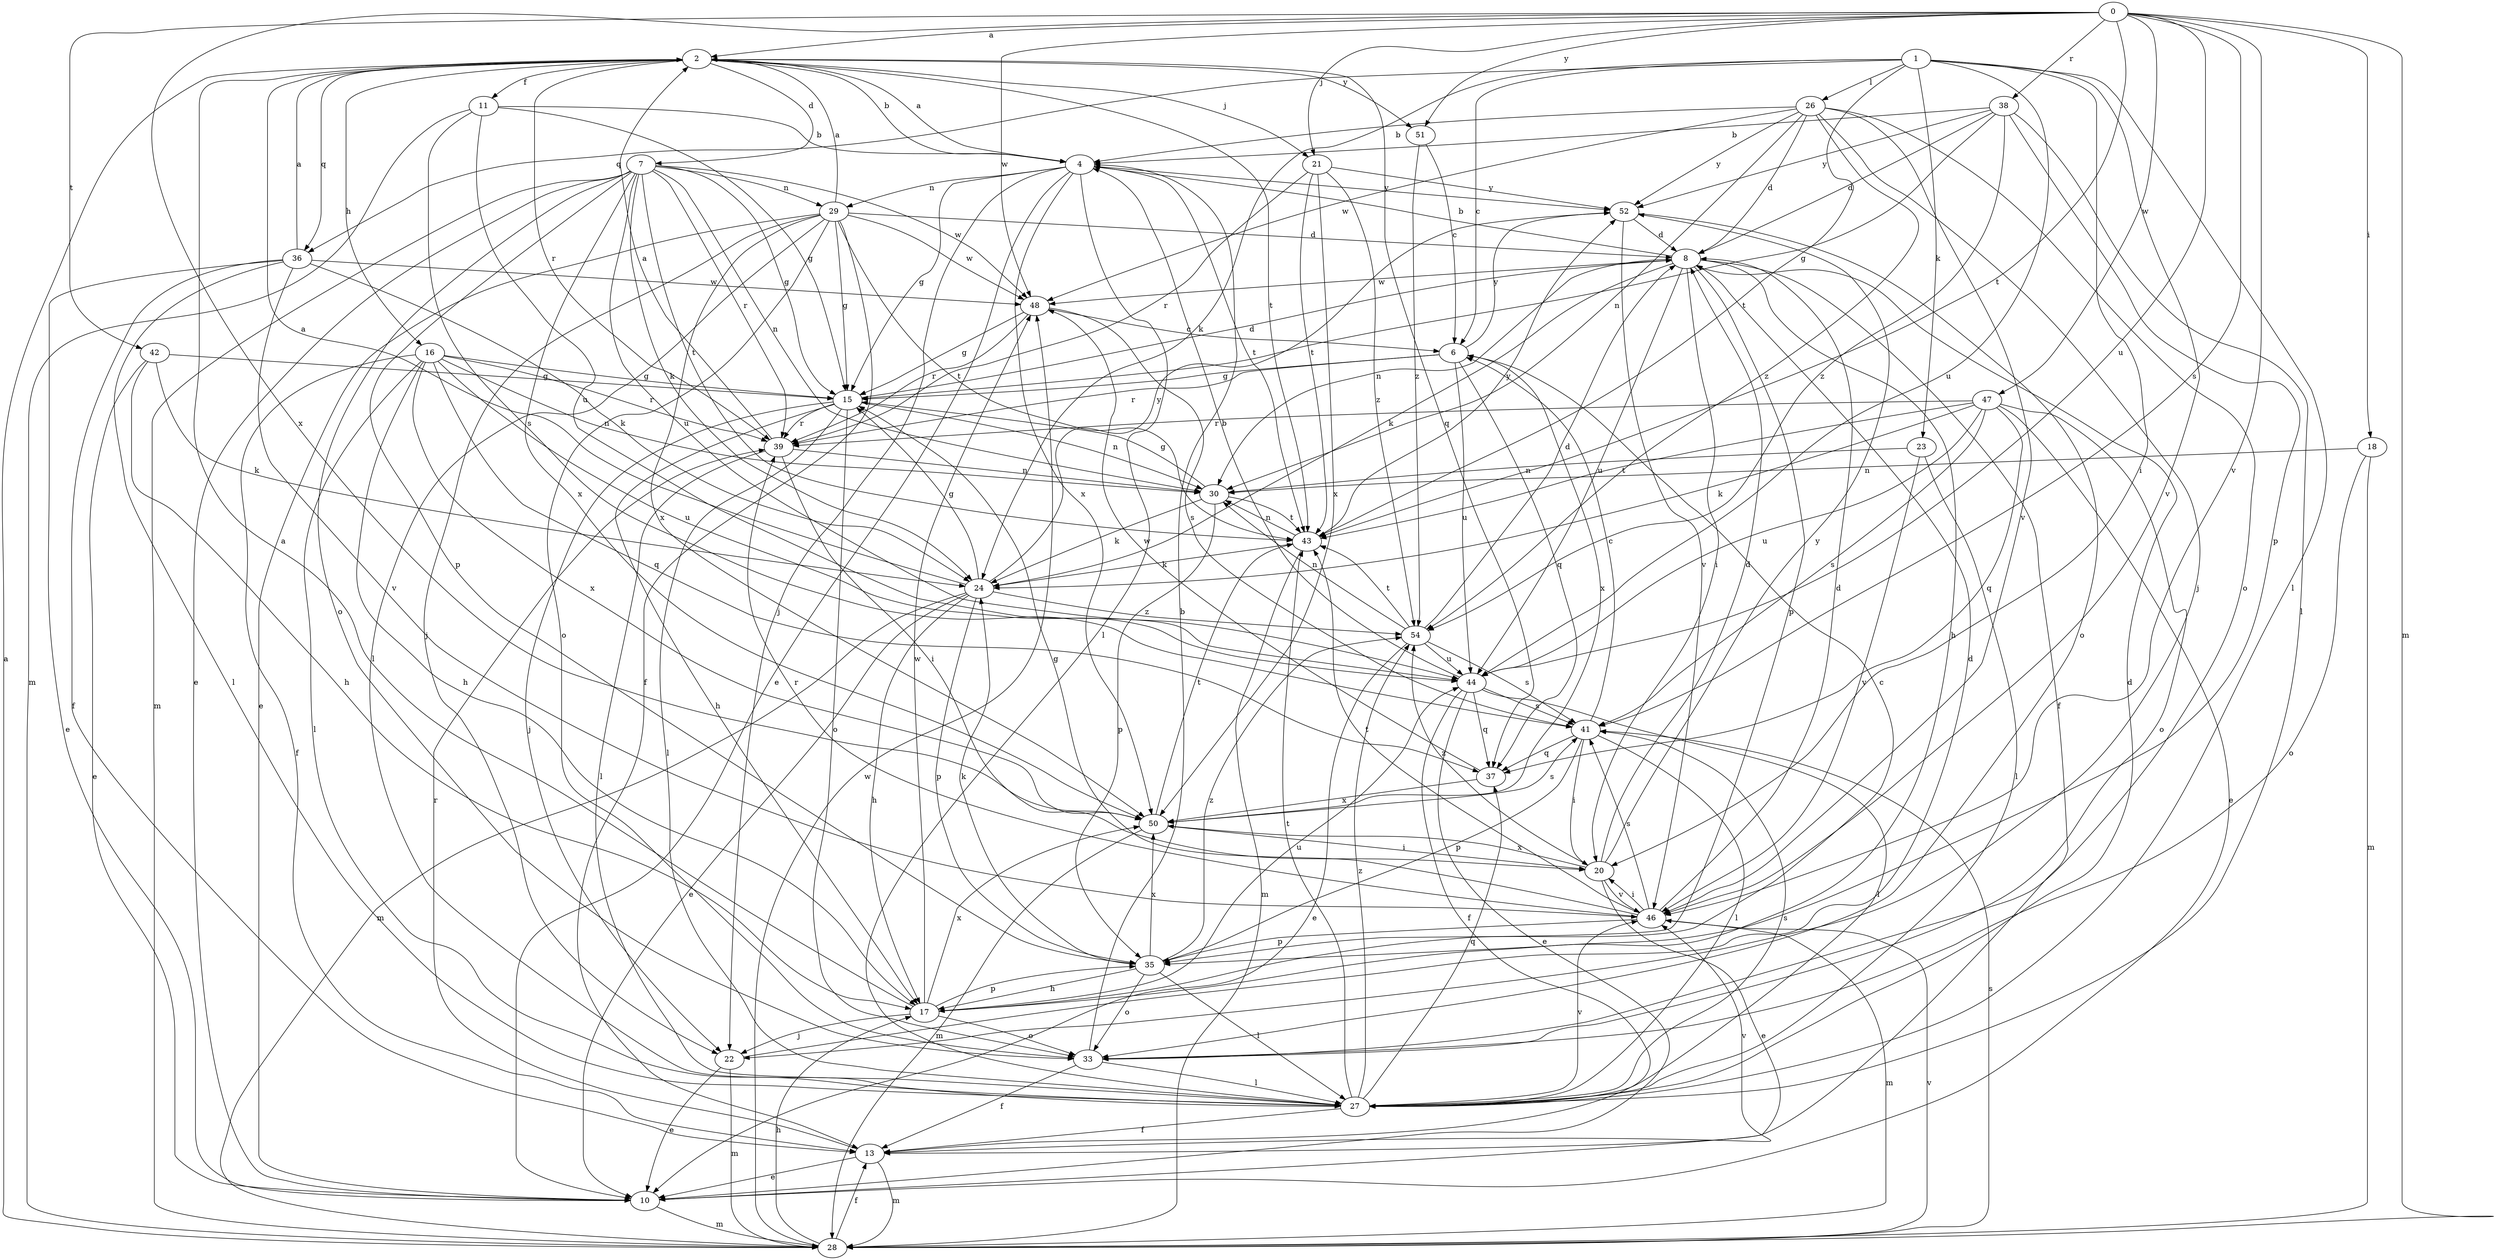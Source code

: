 strict digraph  {
0;
1;
2;
4;
6;
7;
8;
10;
11;
13;
15;
16;
17;
18;
20;
21;
22;
23;
24;
26;
27;
28;
29;
30;
33;
35;
36;
37;
38;
39;
41;
42;
43;
44;
46;
47;
48;
50;
51;
52;
54;
0 -> 2  [label=a];
0 -> 18  [label=i];
0 -> 21  [label=j];
0 -> 28  [label=m];
0 -> 38  [label=r];
0 -> 41  [label=s];
0 -> 42  [label=t];
0 -> 43  [label=t];
0 -> 44  [label=u];
0 -> 46  [label=v];
0 -> 47  [label=w];
0 -> 48  [label=w];
0 -> 50  [label=x];
0 -> 51  [label=y];
1 -> 6  [label=c];
1 -> 20  [label=i];
1 -> 23  [label=k];
1 -> 24  [label=k];
1 -> 26  [label=l];
1 -> 27  [label=l];
1 -> 36  [label=q];
1 -> 43  [label=t];
1 -> 44  [label=u];
1 -> 46  [label=v];
2 -> 4  [label=b];
2 -> 7  [label=d];
2 -> 11  [label=f];
2 -> 16  [label=h];
2 -> 21  [label=j];
2 -> 36  [label=q];
2 -> 37  [label=q];
2 -> 39  [label=r];
2 -> 43  [label=t];
2 -> 51  [label=y];
4 -> 2  [label=a];
4 -> 10  [label=e];
4 -> 15  [label=g];
4 -> 22  [label=j];
4 -> 27  [label=l];
4 -> 29  [label=n];
4 -> 43  [label=t];
4 -> 50  [label=x];
4 -> 52  [label=y];
6 -> 15  [label=g];
6 -> 37  [label=q];
6 -> 39  [label=r];
6 -> 44  [label=u];
6 -> 50  [label=x];
6 -> 52  [label=y];
7 -> 10  [label=e];
7 -> 15  [label=g];
7 -> 24  [label=k];
7 -> 28  [label=m];
7 -> 29  [label=n];
7 -> 30  [label=n];
7 -> 33  [label=o];
7 -> 35  [label=p];
7 -> 39  [label=r];
7 -> 43  [label=t];
7 -> 44  [label=u];
7 -> 48  [label=w];
7 -> 50  [label=x];
8 -> 4  [label=b];
8 -> 13  [label=f];
8 -> 17  [label=h];
8 -> 20  [label=i];
8 -> 24  [label=k];
8 -> 30  [label=n];
8 -> 35  [label=p];
8 -> 44  [label=u];
8 -> 48  [label=w];
10 -> 28  [label=m];
11 -> 4  [label=b];
11 -> 15  [label=g];
11 -> 28  [label=m];
11 -> 41  [label=s];
11 -> 44  [label=u];
13 -> 10  [label=e];
13 -> 28  [label=m];
13 -> 39  [label=r];
13 -> 46  [label=v];
15 -> 8  [label=d];
15 -> 17  [label=h];
15 -> 22  [label=j];
15 -> 27  [label=l];
15 -> 30  [label=n];
15 -> 33  [label=o];
15 -> 39  [label=r];
16 -> 13  [label=f];
16 -> 15  [label=g];
16 -> 17  [label=h];
16 -> 27  [label=l];
16 -> 30  [label=n];
16 -> 37  [label=q];
16 -> 39  [label=r];
16 -> 44  [label=u];
16 -> 50  [label=x];
17 -> 2  [label=a];
17 -> 6  [label=c];
17 -> 22  [label=j];
17 -> 33  [label=o];
17 -> 35  [label=p];
17 -> 44  [label=u];
17 -> 48  [label=w];
17 -> 50  [label=x];
18 -> 28  [label=m];
18 -> 30  [label=n];
18 -> 33  [label=o];
20 -> 8  [label=d];
20 -> 10  [label=e];
20 -> 46  [label=v];
20 -> 50  [label=x];
20 -> 52  [label=y];
20 -> 54  [label=z];
21 -> 39  [label=r];
21 -> 43  [label=t];
21 -> 50  [label=x];
21 -> 52  [label=y];
21 -> 54  [label=z];
22 -> 8  [label=d];
22 -> 10  [label=e];
22 -> 28  [label=m];
23 -> 27  [label=l];
23 -> 30  [label=n];
23 -> 46  [label=v];
24 -> 2  [label=a];
24 -> 10  [label=e];
24 -> 15  [label=g];
24 -> 17  [label=h];
24 -> 28  [label=m];
24 -> 35  [label=p];
24 -> 52  [label=y];
24 -> 54  [label=z];
26 -> 4  [label=b];
26 -> 8  [label=d];
26 -> 22  [label=j];
26 -> 30  [label=n];
26 -> 33  [label=o];
26 -> 46  [label=v];
26 -> 48  [label=w];
26 -> 52  [label=y];
26 -> 54  [label=z];
27 -> 8  [label=d];
27 -> 13  [label=f];
27 -> 37  [label=q];
27 -> 41  [label=s];
27 -> 43  [label=t];
27 -> 46  [label=v];
27 -> 54  [label=z];
28 -> 2  [label=a];
28 -> 13  [label=f];
28 -> 17  [label=h];
28 -> 41  [label=s];
28 -> 46  [label=v];
28 -> 48  [label=w];
29 -> 2  [label=a];
29 -> 8  [label=d];
29 -> 10  [label=e];
29 -> 13  [label=f];
29 -> 15  [label=g];
29 -> 22  [label=j];
29 -> 27  [label=l];
29 -> 33  [label=o];
29 -> 43  [label=t];
29 -> 48  [label=w];
29 -> 50  [label=x];
30 -> 15  [label=g];
30 -> 24  [label=k];
30 -> 35  [label=p];
30 -> 43  [label=t];
33 -> 4  [label=b];
33 -> 13  [label=f];
33 -> 27  [label=l];
35 -> 17  [label=h];
35 -> 24  [label=k];
35 -> 27  [label=l];
35 -> 33  [label=o];
35 -> 50  [label=x];
35 -> 54  [label=z];
36 -> 2  [label=a];
36 -> 10  [label=e];
36 -> 13  [label=f];
36 -> 24  [label=k];
36 -> 27  [label=l];
36 -> 46  [label=v];
36 -> 48  [label=w];
37 -> 48  [label=w];
37 -> 50  [label=x];
38 -> 4  [label=b];
38 -> 8  [label=d];
38 -> 15  [label=g];
38 -> 27  [label=l];
38 -> 35  [label=p];
38 -> 52  [label=y];
38 -> 54  [label=z];
39 -> 2  [label=a];
39 -> 20  [label=i];
39 -> 27  [label=l];
39 -> 30  [label=n];
41 -> 6  [label=c];
41 -> 20  [label=i];
41 -> 27  [label=l];
41 -> 35  [label=p];
41 -> 37  [label=q];
42 -> 10  [label=e];
42 -> 15  [label=g];
42 -> 17  [label=h];
42 -> 24  [label=k];
43 -> 24  [label=k];
43 -> 28  [label=m];
43 -> 30  [label=n];
43 -> 52  [label=y];
44 -> 4  [label=b];
44 -> 10  [label=e];
44 -> 13  [label=f];
44 -> 27  [label=l];
44 -> 37  [label=q];
44 -> 41  [label=s];
46 -> 8  [label=d];
46 -> 15  [label=g];
46 -> 20  [label=i];
46 -> 28  [label=m];
46 -> 35  [label=p];
46 -> 39  [label=r];
46 -> 41  [label=s];
46 -> 43  [label=t];
47 -> 10  [label=e];
47 -> 24  [label=k];
47 -> 33  [label=o];
47 -> 37  [label=q];
47 -> 39  [label=r];
47 -> 41  [label=s];
47 -> 43  [label=t];
47 -> 44  [label=u];
48 -> 6  [label=c];
48 -> 15  [label=g];
48 -> 39  [label=r];
48 -> 41  [label=s];
50 -> 20  [label=i];
50 -> 28  [label=m];
50 -> 41  [label=s];
50 -> 43  [label=t];
51 -> 6  [label=c];
51 -> 54  [label=z];
52 -> 8  [label=d];
52 -> 33  [label=o];
52 -> 46  [label=v];
54 -> 8  [label=d];
54 -> 10  [label=e];
54 -> 30  [label=n];
54 -> 41  [label=s];
54 -> 43  [label=t];
54 -> 44  [label=u];
}
